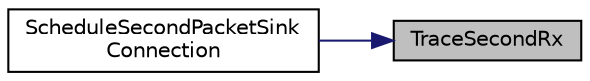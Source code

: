 digraph "TraceSecondRx"
{
 // LATEX_PDF_SIZE
  edge [fontname="Helvetica",fontsize="10",labelfontname="Helvetica",labelfontsize="10"];
  node [fontname="Helvetica",fontsize="10",shape=record];
  rankdir="RL";
  Node1 [label="TraceSecondRx",height=0.2,width=0.4,color="black", fillcolor="grey75", style="filled", fontcolor="black",tooltip=" "];
  Node1 -> Node2 [dir="back",color="midnightblue",fontsize="10",style="solid",fontname="Helvetica"];
  Node2 [label="ScheduleSecondPacketSink\lConnection",height=0.2,width=0.4,color="black", fillcolor="white", style="filled",URL="$tcp-validation_8cc.html#a87a95447ab557dc29af55ece16342a2d",tooltip=" "];
}
